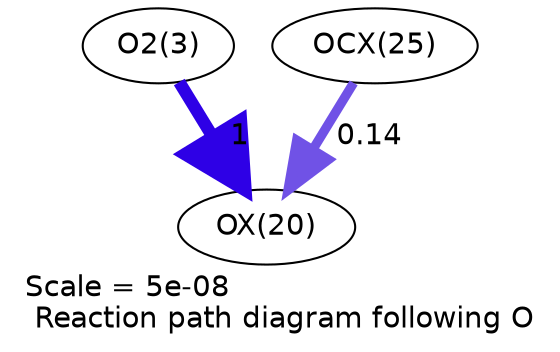 digraph reaction_paths {
center=1;
s5 -> s107[fontname="Helvetica", penwidth=6, arrowsize=3, color="0.7, 1.5, 0.9"
, label=" 1"];
s112 -> s107[fontname="Helvetica", penwidth=4.51, arrowsize=2.26, color="0.7, 0.64, 0.9"
, label=" 0.14"];
s5 [ fontname="Helvetica", label="O2(3)"];
s107 [ fontname="Helvetica", label="OX(20)"];
s112 [ fontname="Helvetica", label="OCX(25)"];
 label = "Scale = 5e-08\l Reaction path diagram following O";
 fontname = "Helvetica";
}

